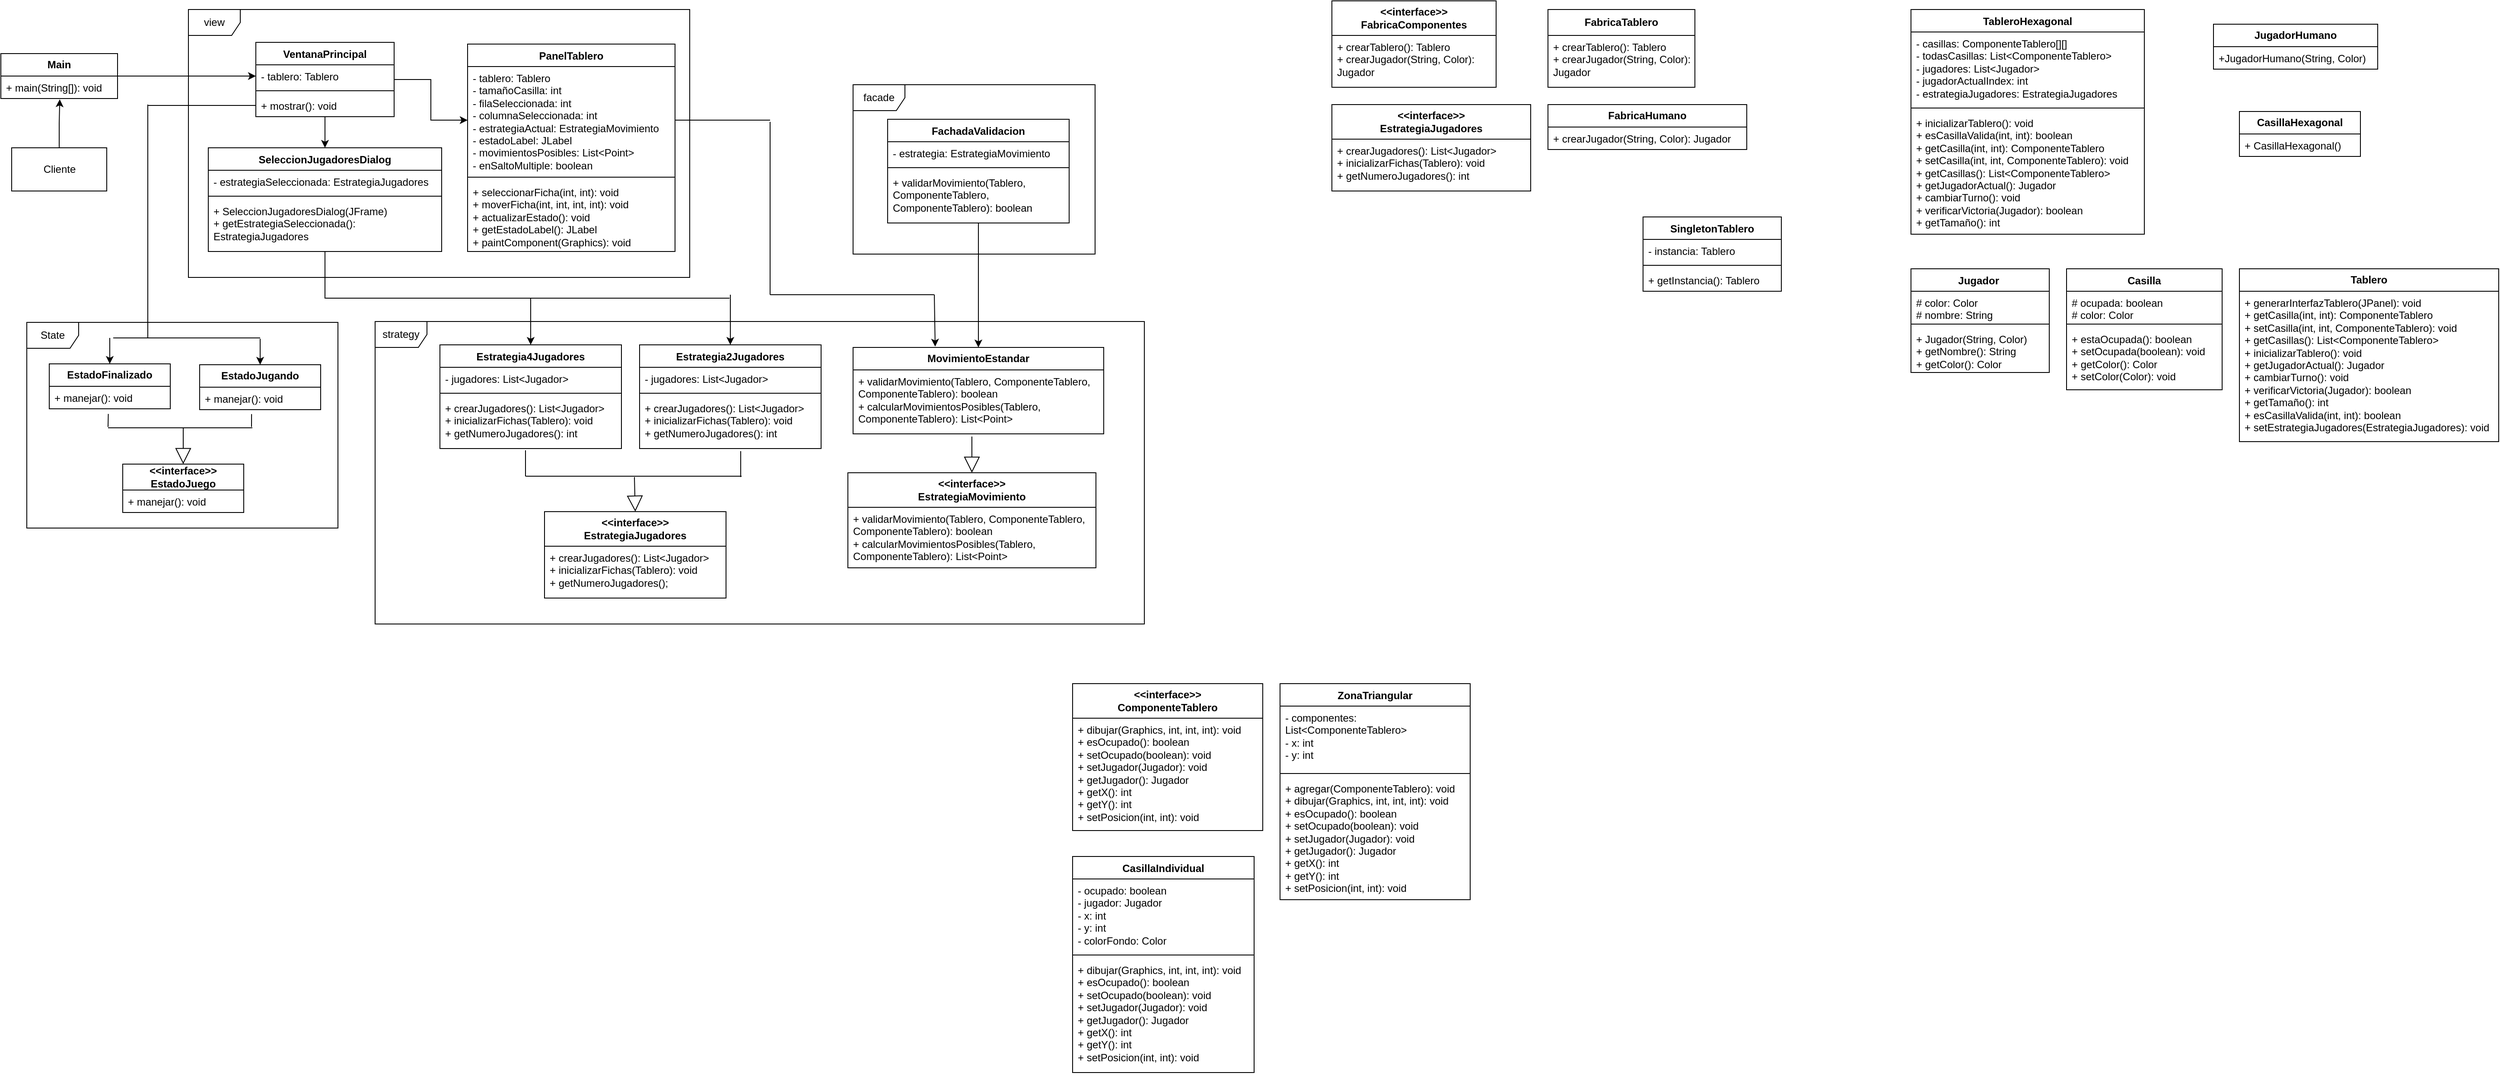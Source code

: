 <mxfile version="27.1.0">
  <diagram id="C5RBs43oDa-KdzZeNtuy" name="Page-1">
    <mxGraphModel dx="2069" dy="894" grid="1" gridSize="10" guides="1" tooltips="1" connect="1" arrows="1" fold="1" page="1" pageScale="1" pageWidth="827" pageHeight="1169" math="0" shadow="0">
      <root>
        <mxCell id="WIyWlLk6GJQsqaUBKTNV-0" />
        <mxCell id="WIyWlLk6GJQsqaUBKTNV-1" parent="WIyWlLk6GJQsqaUBKTNV-0" />
        <mxCell id="kfvMcEYBfHKcjL1v_Dra-0" value="SingletonTablero" style="swimlane;fontStyle=1;align=center;verticalAlign=top;childLayout=stackLayout;horizontal=1;startSize=26;horizontalStack=0;resizeParent=1;resizeParentMax=0;resizeLast=0;collapsible=1;marginBottom=0;whiteSpace=wrap;html=1;" vertex="1" parent="WIyWlLk6GJQsqaUBKTNV-1">
          <mxGeometry x="1930" y="280" width="160" height="86" as="geometry" />
        </mxCell>
        <mxCell id="kfvMcEYBfHKcjL1v_Dra-1" value="- instancia: Tablero" style="text;strokeColor=none;fillColor=none;align=left;verticalAlign=top;spacingLeft=4;spacingRight=4;overflow=hidden;rotatable=0;points=[[0,0.5],[1,0.5]];portConstraint=eastwest;whiteSpace=wrap;html=1;" vertex="1" parent="kfvMcEYBfHKcjL1v_Dra-0">
          <mxGeometry y="26" width="160" height="26" as="geometry" />
        </mxCell>
        <mxCell id="kfvMcEYBfHKcjL1v_Dra-2" value="" style="line;strokeWidth=1;fillColor=none;align=left;verticalAlign=middle;spacingTop=-1;spacingLeft=3;spacingRight=3;rotatable=0;labelPosition=right;points=[];portConstraint=eastwest;strokeColor=inherit;" vertex="1" parent="kfvMcEYBfHKcjL1v_Dra-0">
          <mxGeometry y="52" width="160" height="8" as="geometry" />
        </mxCell>
        <mxCell id="kfvMcEYBfHKcjL1v_Dra-3" value="+ getInstancia(): Tablero" style="text;strokeColor=none;fillColor=none;align=left;verticalAlign=top;spacingLeft=4;spacingRight=4;overflow=hidden;rotatable=0;points=[[0,0.5],[1,0.5]];portConstraint=eastwest;whiteSpace=wrap;html=1;" vertex="1" parent="kfvMcEYBfHKcjL1v_Dra-0">
          <mxGeometry y="60" width="160" height="26" as="geometry" />
        </mxCell>
        <mxCell id="kfvMcEYBfHKcjL1v_Dra-4" value="&lt;div&gt;&lt;b&gt;&amp;lt;&amp;lt;interface&amp;gt;&amp;gt;&lt;/b&gt;&lt;/div&gt;&lt;div&gt;&lt;b&gt;FabricaComponentes&lt;/b&gt;&lt;/div&gt;" style="swimlane;fontStyle=0;childLayout=stackLayout;horizontal=1;startSize=40;fillColor=none;horizontalStack=0;resizeParent=1;resizeParentMax=0;resizeLast=0;collapsible=1;marginBottom=0;whiteSpace=wrap;html=1;" vertex="1" parent="WIyWlLk6GJQsqaUBKTNV-1">
          <mxGeometry x="1570" y="30" width="190" height="100" as="geometry" />
        </mxCell>
        <mxCell id="kfvMcEYBfHKcjL1v_Dra-5" value="&lt;div&gt;+ crearTablero(): Tablero&lt;/div&gt;&lt;div&gt;+ crearJugador(String, Color): Jugador&lt;/div&gt;" style="text;strokeColor=none;fillColor=none;align=left;verticalAlign=top;spacingLeft=4;spacingRight=4;overflow=hidden;rotatable=0;points=[[0,0.5],[1,0.5]];portConstraint=eastwest;whiteSpace=wrap;html=1;" vertex="1" parent="kfvMcEYBfHKcjL1v_Dra-4">
          <mxGeometry y="40" width="190" height="60" as="geometry" />
        </mxCell>
        <mxCell id="kfvMcEYBfHKcjL1v_Dra-8" value="&lt;b&gt;FabricaTablero&lt;/b&gt;" style="swimlane;fontStyle=0;childLayout=stackLayout;horizontal=1;startSize=30;fillColor=none;horizontalStack=0;resizeParent=1;resizeParentMax=0;resizeLast=0;collapsible=1;marginBottom=0;whiteSpace=wrap;html=1;" vertex="1" parent="WIyWlLk6GJQsqaUBKTNV-1">
          <mxGeometry x="1820" y="40" width="170" height="90" as="geometry" />
        </mxCell>
        <mxCell id="kfvMcEYBfHKcjL1v_Dra-9" value="&lt;div&gt;+ crearTablero(): Tablero&lt;/div&gt;&lt;div&gt;+ crearJugador(String, Color): Jugador&lt;/div&gt;" style="text;strokeColor=none;fillColor=none;align=left;verticalAlign=top;spacingLeft=4;spacingRight=4;overflow=hidden;rotatable=0;points=[[0,0.5],[1,0.5]];portConstraint=eastwest;whiteSpace=wrap;html=1;" vertex="1" parent="kfvMcEYBfHKcjL1v_Dra-8">
          <mxGeometry y="30" width="170" height="60" as="geometry" />
        </mxCell>
        <mxCell id="kfvMcEYBfHKcjL1v_Dra-10" value="&lt;div&gt;&lt;b&gt;&amp;lt;&amp;lt;interface&amp;gt;&amp;gt;&lt;/b&gt;&lt;/div&gt;&lt;div&gt;&lt;b&gt;ComponenteTablero&lt;/b&gt;&lt;/div&gt;" style="swimlane;fontStyle=0;childLayout=stackLayout;horizontal=1;startSize=40;fillColor=none;horizontalStack=0;resizeParent=1;resizeParentMax=0;resizeLast=0;collapsible=1;marginBottom=0;whiteSpace=wrap;html=1;" vertex="1" parent="WIyWlLk6GJQsqaUBKTNV-1">
          <mxGeometry x="1270" y="820" width="220" height="170" as="geometry" />
        </mxCell>
        <mxCell id="kfvMcEYBfHKcjL1v_Dra-11" value="&lt;div&gt;+ dibujar(Graphics, int, int, int): void&lt;/div&gt;&lt;div&gt;+ esOcupado(): boolean&lt;/div&gt;&lt;div&gt;+ setOcupado(boolean): void&lt;/div&gt;&lt;div&gt;+ setJugador(Jugador): void&lt;/div&gt;&lt;div&gt;+ getJugador(): Jugador&lt;/div&gt;&lt;div&gt;+ getX(): int&lt;/div&gt;&lt;div&gt;+ getY(): int&lt;/div&gt;&lt;div&gt;+ setPosicion(int, int): void&lt;/div&gt;" style="text;strokeColor=none;fillColor=none;align=left;verticalAlign=top;spacingLeft=4;spacingRight=4;overflow=hidden;rotatable=0;points=[[0,0.5],[1,0.5]];portConstraint=eastwest;whiteSpace=wrap;html=1;" vertex="1" parent="kfvMcEYBfHKcjL1v_Dra-10">
          <mxGeometry y="40" width="220" height="130" as="geometry" />
        </mxCell>
        <mxCell id="kfvMcEYBfHKcjL1v_Dra-14" value="CasillaIndividual" style="swimlane;fontStyle=1;align=center;verticalAlign=top;childLayout=stackLayout;horizontal=1;startSize=26;horizontalStack=0;resizeParent=1;resizeParentMax=0;resizeLast=0;collapsible=1;marginBottom=0;whiteSpace=wrap;html=1;" vertex="1" parent="WIyWlLk6GJQsqaUBKTNV-1">
          <mxGeometry x="1270" y="1020" width="210" height="250" as="geometry" />
        </mxCell>
        <mxCell id="kfvMcEYBfHKcjL1v_Dra-15" value="&lt;div&gt;- ocupado: boolean&lt;/div&gt;&lt;div&gt;- jugador: Jugador&lt;/div&gt;&lt;div&gt;- x: int&lt;/div&gt;&lt;div&gt;- y: int&lt;/div&gt;&lt;div&gt;- colorFondo: Color&lt;/div&gt;" style="text;strokeColor=none;fillColor=none;align=left;verticalAlign=top;spacingLeft=4;spacingRight=4;overflow=hidden;rotatable=0;points=[[0,0.5],[1,0.5]];portConstraint=eastwest;whiteSpace=wrap;html=1;" vertex="1" parent="kfvMcEYBfHKcjL1v_Dra-14">
          <mxGeometry y="26" width="210" height="84" as="geometry" />
        </mxCell>
        <mxCell id="kfvMcEYBfHKcjL1v_Dra-16" value="" style="line;strokeWidth=1;fillColor=none;align=left;verticalAlign=middle;spacingTop=-1;spacingLeft=3;spacingRight=3;rotatable=0;labelPosition=right;points=[];portConstraint=eastwest;strokeColor=inherit;" vertex="1" parent="kfvMcEYBfHKcjL1v_Dra-14">
          <mxGeometry y="110" width="210" height="8" as="geometry" />
        </mxCell>
        <mxCell id="kfvMcEYBfHKcjL1v_Dra-17" value="&lt;div&gt;+ dibujar(Graphics, int, int, int): void&lt;/div&gt;&lt;div&gt;+ esOcupado(): boolean&lt;/div&gt;&lt;div&gt;+ setOcupado(boolean): void&lt;/div&gt;&lt;div&gt;+ setJugador(Jugador): void&lt;/div&gt;&lt;div&gt;+ getJugador(): Jugador&lt;/div&gt;&lt;div&gt;+ getX(): int&lt;/div&gt;&lt;div&gt;+ getY(): int&lt;/div&gt;&lt;div&gt;+ setPosicion(int, int): void&lt;/div&gt;" style="text;strokeColor=none;fillColor=none;align=left;verticalAlign=top;spacingLeft=4;spacingRight=4;overflow=hidden;rotatable=0;points=[[0,0.5],[1,0.5]];portConstraint=eastwest;whiteSpace=wrap;html=1;" vertex="1" parent="kfvMcEYBfHKcjL1v_Dra-14">
          <mxGeometry y="118" width="210" height="132" as="geometry" />
        </mxCell>
        <mxCell id="kfvMcEYBfHKcjL1v_Dra-161" style="edgeStyle=orthogonalEdgeStyle;rounded=0;orthogonalLoop=1;jettySize=auto;html=1;entryX=0.5;entryY=0;entryDx=0;entryDy=0;" edge="1" parent="WIyWlLk6GJQsqaUBKTNV-1" source="kfvMcEYBfHKcjL1v_Dra-18" target="kfvMcEYBfHKcjL1v_Dra-22">
          <mxGeometry relative="1" as="geometry" />
        </mxCell>
        <mxCell id="kfvMcEYBfHKcjL1v_Dra-18" value="FachadaValidacion" style="swimlane;fontStyle=1;align=center;verticalAlign=top;childLayout=stackLayout;horizontal=1;startSize=26;horizontalStack=0;resizeParent=1;resizeParentMax=0;resizeLast=0;collapsible=1;marginBottom=0;whiteSpace=wrap;html=1;" vertex="1" parent="WIyWlLk6GJQsqaUBKTNV-1">
          <mxGeometry x="1056" y="167" width="210" height="120" as="geometry" />
        </mxCell>
        <mxCell id="kfvMcEYBfHKcjL1v_Dra-19" value="- estrategia: EstrategiaMovimiento" style="text;strokeColor=none;fillColor=none;align=left;verticalAlign=top;spacingLeft=4;spacingRight=4;overflow=hidden;rotatable=0;points=[[0,0.5],[1,0.5]];portConstraint=eastwest;whiteSpace=wrap;html=1;" vertex="1" parent="kfvMcEYBfHKcjL1v_Dra-18">
          <mxGeometry y="26" width="210" height="26" as="geometry" />
        </mxCell>
        <mxCell id="kfvMcEYBfHKcjL1v_Dra-20" value="" style="line;strokeWidth=1;fillColor=none;align=left;verticalAlign=middle;spacingTop=-1;spacingLeft=3;spacingRight=3;rotatable=0;labelPosition=right;points=[];portConstraint=eastwest;strokeColor=inherit;" vertex="1" parent="kfvMcEYBfHKcjL1v_Dra-18">
          <mxGeometry y="52" width="210" height="8" as="geometry" />
        </mxCell>
        <mxCell id="kfvMcEYBfHKcjL1v_Dra-21" value="+ validarMovimiento(Tablero, ComponenteTablero, ComponenteTablero): boolean" style="text;strokeColor=none;fillColor=none;align=left;verticalAlign=top;spacingLeft=4;spacingRight=4;overflow=hidden;rotatable=0;points=[[0,0.5],[1,0.5]];portConstraint=eastwest;whiteSpace=wrap;html=1;" vertex="1" parent="kfvMcEYBfHKcjL1v_Dra-18">
          <mxGeometry y="60" width="210" height="60" as="geometry" />
        </mxCell>
        <mxCell id="kfvMcEYBfHKcjL1v_Dra-22" value="&lt;b&gt;MovimientoEstandar&lt;/b&gt;" style="swimlane;fontStyle=0;childLayout=stackLayout;horizontal=1;startSize=26;fillColor=none;horizontalStack=0;resizeParent=1;resizeParentMax=0;resizeLast=0;collapsible=1;marginBottom=0;whiteSpace=wrap;html=1;" vertex="1" parent="WIyWlLk6GJQsqaUBKTNV-1">
          <mxGeometry x="1016" y="431" width="290" height="100" as="geometry" />
        </mxCell>
        <mxCell id="kfvMcEYBfHKcjL1v_Dra-23" value="&lt;div&gt;+ validarMovimiento(Tablero, ComponenteTablero, ComponenteTablero): boolean&lt;/div&gt;&lt;div&gt;+ calcularMovimientosPosibles(Tablero, ComponenteTablero): List&amp;lt;Point&amp;gt;&lt;/div&gt;" style="text;strokeColor=none;fillColor=none;align=left;verticalAlign=top;spacingLeft=4;spacingRight=4;overflow=hidden;rotatable=0;points=[[0,0.5],[1,0.5]];portConstraint=eastwest;whiteSpace=wrap;html=1;" vertex="1" parent="kfvMcEYBfHKcjL1v_Dra-22">
          <mxGeometry y="26" width="290" height="74" as="geometry" />
        </mxCell>
        <mxCell id="kfvMcEYBfHKcjL1v_Dra-26" value="TableroHexagonal" style="swimlane;fontStyle=1;align=center;verticalAlign=top;childLayout=stackLayout;horizontal=1;startSize=26;horizontalStack=0;resizeParent=1;resizeParentMax=0;resizeLast=0;collapsible=1;marginBottom=0;whiteSpace=wrap;html=1;" vertex="1" parent="WIyWlLk6GJQsqaUBKTNV-1">
          <mxGeometry x="2240" y="40" width="270" height="260" as="geometry" />
        </mxCell>
        <mxCell id="kfvMcEYBfHKcjL1v_Dra-27" value="&lt;div&gt;- casillas: ComponenteTablero[][]&lt;/div&gt;&lt;div&gt;- todasCasillas: List&amp;lt;ComponenteTablero&amp;gt;&lt;/div&gt;&lt;div&gt;- jugadores: List&amp;lt;Jugador&amp;gt;&lt;/div&gt;&lt;div&gt;- jugadorActualIndex: int&lt;/div&gt;&lt;div&gt;- estrategiaJugadores: EstrategiaJugadores&lt;/div&gt;" style="text;strokeColor=none;fillColor=none;align=left;verticalAlign=top;spacingLeft=4;spacingRight=4;overflow=hidden;rotatable=0;points=[[0,0.5],[1,0.5]];portConstraint=eastwest;whiteSpace=wrap;html=1;" vertex="1" parent="kfvMcEYBfHKcjL1v_Dra-26">
          <mxGeometry y="26" width="270" height="84" as="geometry" />
        </mxCell>
        <mxCell id="kfvMcEYBfHKcjL1v_Dra-28" value="" style="line;strokeWidth=1;fillColor=none;align=left;verticalAlign=middle;spacingTop=-1;spacingLeft=3;spacingRight=3;rotatable=0;labelPosition=right;points=[];portConstraint=eastwest;strokeColor=inherit;" vertex="1" parent="kfvMcEYBfHKcjL1v_Dra-26">
          <mxGeometry y="110" width="270" height="8" as="geometry" />
        </mxCell>
        <mxCell id="kfvMcEYBfHKcjL1v_Dra-29" value="&lt;div&gt;+ inicializarTablero(): void&lt;/div&gt;&lt;div&gt;+ esCasillaValida(int, int): boolean&lt;/div&gt;&lt;div&gt;+ getCasilla(int, int): ComponenteTablero&lt;/div&gt;&lt;div&gt;+ setCasilla(int, int, ComponenteTablero): void&lt;/div&gt;&lt;div&gt;+ getCasillas(): List&amp;lt;ComponenteTablero&amp;gt;&lt;/div&gt;&lt;div&gt;+ getJugadorActual(): Jugador&lt;/div&gt;&lt;div&gt;+ cambiarTurno(): void&lt;/div&gt;&lt;div&gt;+ verificarVictoria(Jugador): boolean&lt;/div&gt;&lt;div&gt;+ getTamaño(): int&lt;/div&gt;" style="text;strokeColor=none;fillColor=none;align=left;verticalAlign=top;spacingLeft=4;spacingRight=4;overflow=hidden;rotatable=0;points=[[0,0.5],[1,0.5]];portConstraint=eastwest;whiteSpace=wrap;html=1;" vertex="1" parent="kfvMcEYBfHKcjL1v_Dra-26">
          <mxGeometry y="118" width="270" height="142" as="geometry" />
        </mxCell>
        <mxCell id="kfvMcEYBfHKcjL1v_Dra-34" value="PanelTablero" style="swimlane;fontStyle=1;align=center;verticalAlign=top;childLayout=stackLayout;horizontal=1;startSize=26;horizontalStack=0;resizeParent=1;resizeParentMax=0;resizeLast=0;collapsible=1;marginBottom=0;whiteSpace=wrap;html=1;" vertex="1" parent="WIyWlLk6GJQsqaUBKTNV-1">
          <mxGeometry x="570" y="80" width="240" height="240" as="geometry" />
        </mxCell>
        <mxCell id="kfvMcEYBfHKcjL1v_Dra-35" value="&lt;div&gt;- tablero: Tablero&lt;/div&gt;&lt;div&gt;- tamañoCasilla: int&lt;/div&gt;&lt;div&gt;- filaSeleccionada: int&lt;/div&gt;&lt;div&gt;- columnaSeleccionada: int&lt;/div&gt;&lt;div&gt;- estrategiaActual: EstrategiaMovimiento&lt;/div&gt;&lt;div&gt;- estadoLabel: JLabel&lt;/div&gt;&lt;div&gt;- movimientosPosibles: List&amp;lt;Point&amp;gt;&lt;/div&gt;&lt;div&gt;- enSaltoMultiple: boolean&lt;/div&gt;" style="text;strokeColor=none;fillColor=none;align=left;verticalAlign=top;spacingLeft=4;spacingRight=4;overflow=hidden;rotatable=0;points=[[0,0.5],[1,0.5]];portConstraint=eastwest;whiteSpace=wrap;html=1;" vertex="1" parent="kfvMcEYBfHKcjL1v_Dra-34">
          <mxGeometry y="26" width="240" height="124" as="geometry" />
        </mxCell>
        <mxCell id="kfvMcEYBfHKcjL1v_Dra-36" value="" style="line;strokeWidth=1;fillColor=none;align=left;verticalAlign=middle;spacingTop=-1;spacingLeft=3;spacingRight=3;rotatable=0;labelPosition=right;points=[];portConstraint=eastwest;strokeColor=inherit;" vertex="1" parent="kfvMcEYBfHKcjL1v_Dra-34">
          <mxGeometry y="150" width="240" height="8" as="geometry" />
        </mxCell>
        <mxCell id="kfvMcEYBfHKcjL1v_Dra-37" value="&lt;div&gt;+ seleccionarFicha(int, int): void&lt;/div&gt;&lt;div&gt;+ moverFicha(int, int, int, int): void&lt;/div&gt;&lt;div&gt;+ actualizarEstado(): void&lt;/div&gt;&lt;div&gt;+ getEstadoLabel(): JLabel&lt;/div&gt;&lt;div&gt;+ paintComponent(Graphics): void&lt;/div&gt;" style="text;strokeColor=none;fillColor=none;align=left;verticalAlign=top;spacingLeft=4;spacingRight=4;overflow=hidden;rotatable=0;points=[[0,0.5],[1,0.5]];portConstraint=eastwest;whiteSpace=wrap;html=1;" vertex="1" parent="kfvMcEYBfHKcjL1v_Dra-34">
          <mxGeometry y="158" width="240" height="82" as="geometry" />
        </mxCell>
        <mxCell id="kfvMcEYBfHKcjL1v_Dra-145" style="edgeStyle=orthogonalEdgeStyle;rounded=0;orthogonalLoop=1;jettySize=auto;html=1;entryX=0.5;entryY=0;entryDx=0;entryDy=0;" edge="1" parent="WIyWlLk6GJQsqaUBKTNV-1" source="kfvMcEYBfHKcjL1v_Dra-38" target="kfvMcEYBfHKcjL1v_Dra-120">
          <mxGeometry relative="1" as="geometry" />
        </mxCell>
        <mxCell id="kfvMcEYBfHKcjL1v_Dra-181" style="edgeStyle=orthogonalEdgeStyle;rounded=0;orthogonalLoop=1;jettySize=auto;html=1;" edge="1" parent="WIyWlLk6GJQsqaUBKTNV-1" source="kfvMcEYBfHKcjL1v_Dra-38" target="kfvMcEYBfHKcjL1v_Dra-35">
          <mxGeometry relative="1" as="geometry" />
        </mxCell>
        <mxCell id="kfvMcEYBfHKcjL1v_Dra-38" value="VentanaPrincipal" style="swimlane;fontStyle=1;align=center;verticalAlign=top;childLayout=stackLayout;horizontal=1;startSize=26;horizontalStack=0;resizeParent=1;resizeParentMax=0;resizeLast=0;collapsible=1;marginBottom=0;whiteSpace=wrap;html=1;" vertex="1" parent="WIyWlLk6GJQsqaUBKTNV-1">
          <mxGeometry x="325" y="78" width="160" height="86" as="geometry" />
        </mxCell>
        <mxCell id="kfvMcEYBfHKcjL1v_Dra-39" value="- tablero: Tablero" style="text;strokeColor=none;fillColor=none;align=left;verticalAlign=top;spacingLeft=4;spacingRight=4;overflow=hidden;rotatable=0;points=[[0,0.5],[1,0.5]];portConstraint=eastwest;whiteSpace=wrap;html=1;" vertex="1" parent="kfvMcEYBfHKcjL1v_Dra-38">
          <mxGeometry y="26" width="160" height="26" as="geometry" />
        </mxCell>
        <mxCell id="kfvMcEYBfHKcjL1v_Dra-40" value="" style="line;strokeWidth=1;fillColor=none;align=left;verticalAlign=middle;spacingTop=-1;spacingLeft=3;spacingRight=3;rotatable=0;labelPosition=right;points=[];portConstraint=eastwest;strokeColor=inherit;" vertex="1" parent="kfvMcEYBfHKcjL1v_Dra-38">
          <mxGeometry y="52" width="160" height="8" as="geometry" />
        </mxCell>
        <mxCell id="kfvMcEYBfHKcjL1v_Dra-41" value="+ mostrar(): void" style="text;strokeColor=none;fillColor=none;align=left;verticalAlign=top;spacingLeft=4;spacingRight=4;overflow=hidden;rotatable=0;points=[[0,0.5],[1,0.5]];portConstraint=eastwest;whiteSpace=wrap;html=1;" vertex="1" parent="kfvMcEYBfHKcjL1v_Dra-38">
          <mxGeometry y="60" width="160" height="26" as="geometry" />
        </mxCell>
        <mxCell id="kfvMcEYBfHKcjL1v_Dra-42" value="Estrategia2Jugadores" style="swimlane;fontStyle=1;align=center;verticalAlign=top;childLayout=stackLayout;horizontal=1;startSize=26;horizontalStack=0;resizeParent=1;resizeParentMax=0;resizeLast=0;collapsible=1;marginBottom=0;whiteSpace=wrap;html=1;" vertex="1" parent="WIyWlLk6GJQsqaUBKTNV-1">
          <mxGeometry x="769" y="428" width="210" height="120" as="geometry" />
        </mxCell>
        <mxCell id="kfvMcEYBfHKcjL1v_Dra-43" value="- jugadores: List&amp;lt;Jugador&amp;gt;" style="text;strokeColor=none;fillColor=none;align=left;verticalAlign=top;spacingLeft=4;spacingRight=4;overflow=hidden;rotatable=0;points=[[0,0.5],[1,0.5]];portConstraint=eastwest;whiteSpace=wrap;html=1;" vertex="1" parent="kfvMcEYBfHKcjL1v_Dra-42">
          <mxGeometry y="26" width="210" height="26" as="geometry" />
        </mxCell>
        <mxCell id="kfvMcEYBfHKcjL1v_Dra-44" value="" style="line;strokeWidth=1;fillColor=none;align=left;verticalAlign=middle;spacingTop=-1;spacingLeft=3;spacingRight=3;rotatable=0;labelPosition=right;points=[];portConstraint=eastwest;strokeColor=inherit;" vertex="1" parent="kfvMcEYBfHKcjL1v_Dra-42">
          <mxGeometry y="52" width="210" height="8" as="geometry" />
        </mxCell>
        <mxCell id="kfvMcEYBfHKcjL1v_Dra-45" value="&lt;div&gt;+ crearJugadores(): List&amp;lt;Jugador&amp;gt;&lt;/div&gt;&lt;div&gt;+ inicializarFichas(Tablero): void&lt;/div&gt;&lt;div&gt;+ getNumeroJugadores(): int&lt;/div&gt;" style="text;strokeColor=none;fillColor=none;align=left;verticalAlign=top;spacingLeft=4;spacingRight=4;overflow=hidden;rotatable=0;points=[[0,0.5],[1,0.5]];portConstraint=eastwest;whiteSpace=wrap;html=1;" vertex="1" parent="kfvMcEYBfHKcjL1v_Dra-42">
          <mxGeometry y="60" width="210" height="60" as="geometry" />
        </mxCell>
        <mxCell id="kfvMcEYBfHKcjL1v_Dra-46" value="&lt;b&gt;EstadoJugando&lt;/b&gt;" style="swimlane;fontStyle=0;childLayout=stackLayout;horizontal=1;startSize=26;fillColor=none;horizontalStack=0;resizeParent=1;resizeParentMax=0;resizeLast=0;collapsible=1;marginBottom=0;whiteSpace=wrap;html=1;" vertex="1" parent="WIyWlLk6GJQsqaUBKTNV-1">
          <mxGeometry x="260" y="451" width="140" height="52" as="geometry" />
        </mxCell>
        <mxCell id="kfvMcEYBfHKcjL1v_Dra-47" value="+ manejar(): void" style="text;strokeColor=none;fillColor=none;align=left;verticalAlign=top;spacingLeft=4;spacingRight=4;overflow=hidden;rotatable=0;points=[[0,0.5],[1,0.5]];portConstraint=eastwest;whiteSpace=wrap;html=1;" vertex="1" parent="kfvMcEYBfHKcjL1v_Dra-46">
          <mxGeometry y="26" width="140" height="26" as="geometry" />
        </mxCell>
        <mxCell id="kfvMcEYBfHKcjL1v_Dra-144" style="edgeStyle=orthogonalEdgeStyle;rounded=0;orthogonalLoop=1;jettySize=auto;html=1;entryX=0;entryY=0.5;entryDx=0;entryDy=0;" edge="1" parent="WIyWlLk6GJQsqaUBKTNV-1" source="kfvMcEYBfHKcjL1v_Dra-50" target="kfvMcEYBfHKcjL1v_Dra-39">
          <mxGeometry relative="1" as="geometry" />
        </mxCell>
        <mxCell id="kfvMcEYBfHKcjL1v_Dra-50" value="&lt;b&gt;Main&lt;/b&gt;" style="swimlane;fontStyle=0;childLayout=stackLayout;horizontal=1;startSize=26;fillColor=none;horizontalStack=0;resizeParent=1;resizeParentMax=0;resizeLast=0;collapsible=1;marginBottom=0;whiteSpace=wrap;html=1;" vertex="1" parent="WIyWlLk6GJQsqaUBKTNV-1">
          <mxGeometry x="30" y="91" width="135" height="52" as="geometry" />
        </mxCell>
        <mxCell id="kfvMcEYBfHKcjL1v_Dra-51" value="+ main(String[]): void" style="text;strokeColor=none;fillColor=none;align=left;verticalAlign=top;spacingLeft=4;spacingRight=4;overflow=hidden;rotatable=0;points=[[0,0.5],[1,0.5]];portConstraint=eastwest;whiteSpace=wrap;html=1;" vertex="1" parent="kfvMcEYBfHKcjL1v_Dra-50">
          <mxGeometry y="26" width="135" height="26" as="geometry" />
        </mxCell>
        <mxCell id="kfvMcEYBfHKcjL1v_Dra-54" value="ZonaTriangular" style="swimlane;fontStyle=1;align=center;verticalAlign=top;childLayout=stackLayout;horizontal=1;startSize=26;horizontalStack=0;resizeParent=1;resizeParentMax=0;resizeLast=0;collapsible=1;marginBottom=0;whiteSpace=wrap;html=1;" vertex="1" parent="WIyWlLk6GJQsqaUBKTNV-1">
          <mxGeometry x="1510" y="820" width="220" height="250" as="geometry" />
        </mxCell>
        <mxCell id="kfvMcEYBfHKcjL1v_Dra-55" value="&lt;div&gt;- componentes: List&amp;lt;ComponenteTablero&amp;gt;&lt;/div&gt;&lt;div&gt;- x: int&lt;/div&gt;&lt;div&gt;- y: int&lt;/div&gt;" style="text;strokeColor=none;fillColor=none;align=left;verticalAlign=top;spacingLeft=4;spacingRight=4;overflow=hidden;rotatable=0;points=[[0,0.5],[1,0.5]];portConstraint=eastwest;whiteSpace=wrap;html=1;" vertex="1" parent="kfvMcEYBfHKcjL1v_Dra-54">
          <mxGeometry y="26" width="220" height="74" as="geometry" />
        </mxCell>
        <mxCell id="kfvMcEYBfHKcjL1v_Dra-56" value="" style="line;strokeWidth=1;fillColor=none;align=left;verticalAlign=middle;spacingTop=-1;spacingLeft=3;spacingRight=3;rotatable=0;labelPosition=right;points=[];portConstraint=eastwest;strokeColor=inherit;" vertex="1" parent="kfvMcEYBfHKcjL1v_Dra-54">
          <mxGeometry y="100" width="220" height="8" as="geometry" />
        </mxCell>
        <mxCell id="kfvMcEYBfHKcjL1v_Dra-57" value="&lt;div&gt;+ agregar(ComponenteTablero): void&lt;/div&gt;&lt;div&gt;+ dibujar(Graphics, int, int, int): void&lt;/div&gt;&lt;div&gt;+ esOcupado(): boolean&lt;/div&gt;&lt;div&gt;+ setOcupado(boolean): void&lt;/div&gt;&lt;div&gt;+ setJugador(Jugador): void&lt;/div&gt;&lt;div&gt;+ getJugador(): Jugador&lt;/div&gt;&lt;div&gt;+ getX(): int&lt;/div&gt;&lt;div&gt;+ getY(): int&lt;/div&gt;&lt;div&gt;+ setPosicion(int, int): void&lt;/div&gt;" style="text;strokeColor=none;fillColor=none;align=left;verticalAlign=top;spacingLeft=4;spacingRight=4;overflow=hidden;rotatable=0;points=[[0,0.5],[1,0.5]];portConstraint=eastwest;whiteSpace=wrap;html=1;" vertex="1" parent="kfvMcEYBfHKcjL1v_Dra-54">
          <mxGeometry y="108" width="220" height="142" as="geometry" />
        </mxCell>
        <mxCell id="kfvMcEYBfHKcjL1v_Dra-58" value="&lt;b&gt;JugadorHumano&lt;/b&gt;" style="swimlane;fontStyle=0;childLayout=stackLayout;horizontal=1;startSize=26;fillColor=none;horizontalStack=0;resizeParent=1;resizeParentMax=0;resizeLast=0;collapsible=1;marginBottom=0;whiteSpace=wrap;html=1;" vertex="1" parent="WIyWlLk6GJQsqaUBKTNV-1">
          <mxGeometry x="2590" y="57" width="190" height="52" as="geometry" />
        </mxCell>
        <mxCell id="kfvMcEYBfHKcjL1v_Dra-59" value="+JugadorHumano(String, Color)" style="text;strokeColor=none;fillColor=none;align=left;verticalAlign=top;spacingLeft=4;spacingRight=4;overflow=hidden;rotatable=0;points=[[0,0.5],[1,0.5]];portConstraint=eastwest;whiteSpace=wrap;html=1;" vertex="1" parent="kfvMcEYBfHKcjL1v_Dra-58">
          <mxGeometry y="26" width="190" height="26" as="geometry" />
        </mxCell>
        <mxCell id="kfvMcEYBfHKcjL1v_Dra-62" value="&lt;b&gt;Tablero&lt;/b&gt;" style="swimlane;fontStyle=0;childLayout=stackLayout;horizontal=1;startSize=26;fillColor=none;horizontalStack=0;resizeParent=1;resizeParentMax=0;resizeLast=0;collapsible=1;marginBottom=0;whiteSpace=wrap;html=1;" vertex="1" parent="WIyWlLk6GJQsqaUBKTNV-1">
          <mxGeometry x="2620" y="340" width="300" height="200" as="geometry" />
        </mxCell>
        <mxCell id="kfvMcEYBfHKcjL1v_Dra-63" value="&lt;div&gt;+ generarInterfazTablero(JPanel): void&lt;/div&gt;&lt;div&gt;+ getCasilla(int, int): ComponenteTablero&lt;/div&gt;&lt;div&gt;+ setCasilla(int, int, ComponenteTablero): void&lt;/div&gt;&lt;div&gt;+ getCasillas(): List&amp;lt;ComponenteTablero&amp;gt;&lt;/div&gt;&lt;div&gt;+ inicializarTablero(): void&lt;/div&gt;&lt;div&gt;+ getJugadorActual(): Jugador&lt;/div&gt;&lt;div&gt;+ cambiarTurno(): void&lt;/div&gt;&lt;div&gt;+ verificarVictoria(Jugador): boolean&lt;/div&gt;&lt;div&gt;+ getTamaño(): int&lt;/div&gt;&lt;div&gt;+ esCasillaValida(int, int): boolean&lt;/div&gt;&lt;div&gt;+ setEstrategiaJugadores(EstrategiaJugadores): void&lt;/div&gt;" style="text;strokeColor=none;fillColor=none;align=left;verticalAlign=top;spacingLeft=4;spacingRight=4;overflow=hidden;rotatable=0;points=[[0,0.5],[1,0.5]];portConstraint=eastwest;whiteSpace=wrap;html=1;" vertex="1" parent="kfvMcEYBfHKcjL1v_Dra-62">
          <mxGeometry y="26" width="300" height="174" as="geometry" />
        </mxCell>
        <mxCell id="kfvMcEYBfHKcjL1v_Dra-66" value="&lt;div&gt;&lt;b&gt;&amp;lt;&amp;lt;interface&amp;gt;&amp;gt;&lt;/b&gt;&lt;/div&gt;&lt;div&gt;&lt;b&gt;EstrategiaJugadores&lt;/b&gt;&lt;/div&gt;" style="swimlane;fontStyle=0;childLayout=stackLayout;horizontal=1;startSize=40;fillColor=none;horizontalStack=0;resizeParent=1;resizeParentMax=0;resizeLast=0;collapsible=1;marginBottom=0;whiteSpace=wrap;html=1;" vertex="1" parent="WIyWlLk6GJQsqaUBKTNV-1">
          <mxGeometry x="1570" y="150" width="230" height="100" as="geometry" />
        </mxCell>
        <mxCell id="kfvMcEYBfHKcjL1v_Dra-67" value="&lt;div&gt;+ crearJugadores(): List&amp;lt;Jugador&amp;gt;&lt;/div&gt;&lt;div&gt;+ inicializarFichas(Tablero): void&lt;/div&gt;&lt;div&gt;+ getNumeroJugadores(): int&lt;/div&gt;" style="text;strokeColor=none;fillColor=none;align=left;verticalAlign=top;spacingLeft=4;spacingRight=4;overflow=hidden;rotatable=0;points=[[0,0.5],[1,0.5]];portConstraint=eastwest;whiteSpace=wrap;html=1;" vertex="1" parent="kfvMcEYBfHKcjL1v_Dra-66">
          <mxGeometry y="40" width="230" height="60" as="geometry" />
        </mxCell>
        <mxCell id="kfvMcEYBfHKcjL1v_Dra-70" value="&lt;b&gt;FabricaHumano&lt;/b&gt;" style="swimlane;fontStyle=0;childLayout=stackLayout;horizontal=1;startSize=26;fillColor=none;horizontalStack=0;resizeParent=1;resizeParentMax=0;resizeLast=0;collapsible=1;marginBottom=0;whiteSpace=wrap;html=1;" vertex="1" parent="WIyWlLk6GJQsqaUBKTNV-1">
          <mxGeometry x="1820" y="150" width="230" height="52" as="geometry" />
        </mxCell>
        <mxCell id="kfvMcEYBfHKcjL1v_Dra-71" value="+ crearJugador(String, Color): Jugador" style="text;strokeColor=none;fillColor=none;align=left;verticalAlign=top;spacingLeft=4;spacingRight=4;overflow=hidden;rotatable=0;points=[[0,0.5],[1,0.5]];portConstraint=eastwest;whiteSpace=wrap;html=1;" vertex="1" parent="kfvMcEYBfHKcjL1v_Dra-70">
          <mxGeometry y="26" width="230" height="26" as="geometry" />
        </mxCell>
        <mxCell id="kfvMcEYBfHKcjL1v_Dra-79" value="Jugador&amp;nbsp;" style="swimlane;fontStyle=1;align=center;verticalAlign=top;childLayout=stackLayout;horizontal=1;startSize=26;horizontalStack=0;resizeParent=1;resizeParentMax=0;resizeLast=0;collapsible=1;marginBottom=0;whiteSpace=wrap;html=1;" vertex="1" parent="WIyWlLk6GJQsqaUBKTNV-1">
          <mxGeometry x="2240" y="340" width="160" height="120" as="geometry" />
        </mxCell>
        <mxCell id="kfvMcEYBfHKcjL1v_Dra-80" value="&lt;div&gt;# color: Color&lt;/div&gt;&lt;div&gt;# nombre: String&lt;/div&gt;" style="text;strokeColor=none;fillColor=none;align=left;verticalAlign=top;spacingLeft=4;spacingRight=4;overflow=hidden;rotatable=0;points=[[0,0.5],[1,0.5]];portConstraint=eastwest;whiteSpace=wrap;html=1;" vertex="1" parent="kfvMcEYBfHKcjL1v_Dra-79">
          <mxGeometry y="26" width="160" height="34" as="geometry" />
        </mxCell>
        <mxCell id="kfvMcEYBfHKcjL1v_Dra-81" value="" style="line;strokeWidth=1;fillColor=none;align=left;verticalAlign=middle;spacingTop=-1;spacingLeft=3;spacingRight=3;rotatable=0;labelPosition=right;points=[];portConstraint=eastwest;strokeColor=inherit;" vertex="1" parent="kfvMcEYBfHKcjL1v_Dra-79">
          <mxGeometry y="60" width="160" height="8" as="geometry" />
        </mxCell>
        <mxCell id="kfvMcEYBfHKcjL1v_Dra-82" value="&lt;div&gt;+ Jugador(String, Color)&lt;/div&gt;&lt;div&gt;+ getNombre(): String&lt;/div&gt;&lt;div&gt;+ getColor(): Color&lt;/div&gt;" style="text;strokeColor=none;fillColor=none;align=left;verticalAlign=top;spacingLeft=4;spacingRight=4;overflow=hidden;rotatable=0;points=[[0,0.5],[1,0.5]];portConstraint=eastwest;whiteSpace=wrap;html=1;" vertex="1" parent="kfvMcEYBfHKcjL1v_Dra-79">
          <mxGeometry y="68" width="160" height="52" as="geometry" />
        </mxCell>
        <mxCell id="kfvMcEYBfHKcjL1v_Dra-83" value="Casilla" style="swimlane;fontStyle=1;align=center;verticalAlign=top;childLayout=stackLayout;horizontal=1;startSize=26;horizontalStack=0;resizeParent=1;resizeParentMax=0;resizeLast=0;collapsible=1;marginBottom=0;whiteSpace=wrap;html=1;" vertex="1" parent="WIyWlLk6GJQsqaUBKTNV-1">
          <mxGeometry x="2420" y="340" width="180" height="140" as="geometry" />
        </mxCell>
        <mxCell id="kfvMcEYBfHKcjL1v_Dra-84" value="&lt;div&gt;# ocupada: boolean&lt;/div&gt;&lt;div&gt;# color: Color&lt;/div&gt;" style="text;strokeColor=none;fillColor=none;align=left;verticalAlign=top;spacingLeft=4;spacingRight=4;overflow=hidden;rotatable=0;points=[[0,0.5],[1,0.5]];portConstraint=eastwest;whiteSpace=wrap;html=1;" vertex="1" parent="kfvMcEYBfHKcjL1v_Dra-83">
          <mxGeometry y="26" width="180" height="34" as="geometry" />
        </mxCell>
        <mxCell id="kfvMcEYBfHKcjL1v_Dra-85" value="" style="line;strokeWidth=1;fillColor=none;align=left;verticalAlign=middle;spacingTop=-1;spacingLeft=3;spacingRight=3;rotatable=0;labelPosition=right;points=[];portConstraint=eastwest;strokeColor=inherit;" vertex="1" parent="kfvMcEYBfHKcjL1v_Dra-83">
          <mxGeometry y="60" width="180" height="8" as="geometry" />
        </mxCell>
        <mxCell id="kfvMcEYBfHKcjL1v_Dra-86" value="&lt;div&gt;+ estaOcupada(): boolean&lt;/div&gt;&lt;div&gt;+ setOcupada(boolean): void&lt;/div&gt;&lt;div&gt;+ getColor(): Color&lt;/div&gt;&lt;div&gt;+ setColor(Color): void&lt;/div&gt;" style="text;strokeColor=none;fillColor=none;align=left;verticalAlign=top;spacingLeft=4;spacingRight=4;overflow=hidden;rotatable=0;points=[[0,0.5],[1,0.5]];portConstraint=eastwest;whiteSpace=wrap;html=1;" vertex="1" parent="kfvMcEYBfHKcjL1v_Dra-83">
          <mxGeometry y="68" width="180" height="72" as="geometry" />
        </mxCell>
        <mxCell id="kfvMcEYBfHKcjL1v_Dra-87" value="&lt;b&gt;CasillaHexagonal&lt;/b&gt;" style="swimlane;fontStyle=0;childLayout=stackLayout;horizontal=1;startSize=26;fillColor=none;horizontalStack=0;resizeParent=1;resizeParentMax=0;resizeLast=0;collapsible=1;marginBottom=0;whiteSpace=wrap;html=1;" vertex="1" parent="WIyWlLk6GJQsqaUBKTNV-1">
          <mxGeometry x="2620" y="158" width="140" height="52" as="geometry" />
        </mxCell>
        <mxCell id="kfvMcEYBfHKcjL1v_Dra-88" value="+ CasillaHexagonal()" style="text;strokeColor=none;fillColor=none;align=left;verticalAlign=top;spacingLeft=4;spacingRight=4;overflow=hidden;rotatable=0;points=[[0,0.5],[1,0.5]];portConstraint=eastwest;whiteSpace=wrap;html=1;" vertex="1" parent="kfvMcEYBfHKcjL1v_Dra-87">
          <mxGeometry y="26" width="140" height="26" as="geometry" />
        </mxCell>
        <mxCell id="kfvMcEYBfHKcjL1v_Dra-91" value="&lt;b&gt;EstadoFinalizado&lt;/b&gt;" style="swimlane;fontStyle=0;childLayout=stackLayout;horizontal=1;startSize=26;fillColor=none;horizontalStack=0;resizeParent=1;resizeParentMax=0;resizeLast=0;collapsible=1;marginBottom=0;whiteSpace=wrap;html=1;" vertex="1" parent="WIyWlLk6GJQsqaUBKTNV-1">
          <mxGeometry x="86" y="450" width="140" height="52" as="geometry" />
        </mxCell>
        <mxCell id="kfvMcEYBfHKcjL1v_Dra-92" value="+ manejar(): void" style="text;strokeColor=none;fillColor=none;align=left;verticalAlign=top;spacingLeft=4;spacingRight=4;overflow=hidden;rotatable=0;points=[[0,0.5],[1,0.5]];portConstraint=eastwest;whiteSpace=wrap;html=1;" vertex="1" parent="kfvMcEYBfHKcjL1v_Dra-91">
          <mxGeometry y="26" width="140" height="26" as="geometry" />
        </mxCell>
        <mxCell id="kfvMcEYBfHKcjL1v_Dra-95" value="&lt;div&gt;&lt;b&gt;&amp;lt;&amp;lt;interface&amp;gt;&amp;gt;&lt;/b&gt;&lt;/div&gt;&lt;div&gt;&lt;b&gt;EstadoJuego&lt;/b&gt;&lt;/div&gt;" style="swimlane;fontStyle=0;childLayout=stackLayout;horizontal=1;startSize=30;fillColor=none;horizontalStack=0;resizeParent=1;resizeParentMax=0;resizeLast=0;collapsible=1;marginBottom=0;whiteSpace=wrap;html=1;" vertex="1" parent="WIyWlLk6GJQsqaUBKTNV-1">
          <mxGeometry x="171" y="566" width="140" height="56" as="geometry" />
        </mxCell>
        <mxCell id="kfvMcEYBfHKcjL1v_Dra-96" value="+ manejar(): void" style="text;strokeColor=none;fillColor=none;align=left;verticalAlign=top;spacingLeft=4;spacingRight=4;overflow=hidden;rotatable=0;points=[[0,0.5],[1,0.5]];portConstraint=eastwest;whiteSpace=wrap;html=1;" vertex="1" parent="kfvMcEYBfHKcjL1v_Dra-95">
          <mxGeometry y="30" width="140" height="26" as="geometry" />
        </mxCell>
        <mxCell id="kfvMcEYBfHKcjL1v_Dra-103" value="Estrategia4Jugadores" style="swimlane;fontStyle=1;align=center;verticalAlign=top;childLayout=stackLayout;horizontal=1;startSize=26;horizontalStack=0;resizeParent=1;resizeParentMax=0;resizeLast=0;collapsible=1;marginBottom=0;whiteSpace=wrap;html=1;" vertex="1" parent="WIyWlLk6GJQsqaUBKTNV-1">
          <mxGeometry x="538" y="428" width="210" height="120" as="geometry" />
        </mxCell>
        <mxCell id="kfvMcEYBfHKcjL1v_Dra-104" value="- jugadores: List&amp;lt;Jugador&amp;gt;" style="text;strokeColor=none;fillColor=none;align=left;verticalAlign=top;spacingLeft=4;spacingRight=4;overflow=hidden;rotatable=0;points=[[0,0.5],[1,0.5]];portConstraint=eastwest;whiteSpace=wrap;html=1;" vertex="1" parent="kfvMcEYBfHKcjL1v_Dra-103">
          <mxGeometry y="26" width="210" height="26" as="geometry" />
        </mxCell>
        <mxCell id="kfvMcEYBfHKcjL1v_Dra-105" value="" style="line;strokeWidth=1;fillColor=none;align=left;verticalAlign=middle;spacingTop=-1;spacingLeft=3;spacingRight=3;rotatable=0;labelPosition=right;points=[];portConstraint=eastwest;strokeColor=inherit;" vertex="1" parent="kfvMcEYBfHKcjL1v_Dra-103">
          <mxGeometry y="52" width="210" height="8" as="geometry" />
        </mxCell>
        <mxCell id="kfvMcEYBfHKcjL1v_Dra-106" value="&lt;div&gt;+ crearJugadores(): List&amp;lt;Jugador&amp;gt;&lt;/div&gt;&lt;div&gt;+ inicializarFichas(Tablero): void&lt;/div&gt;&lt;div&gt;+ getNumeroJugadores(): int&lt;/div&gt;" style="text;strokeColor=none;fillColor=none;align=left;verticalAlign=top;spacingLeft=4;spacingRight=4;overflow=hidden;rotatable=0;points=[[0,0.5],[1,0.5]];portConstraint=eastwest;whiteSpace=wrap;html=1;" vertex="1" parent="kfvMcEYBfHKcjL1v_Dra-103">
          <mxGeometry y="60" width="210" height="60" as="geometry" />
        </mxCell>
        <mxCell id="kfvMcEYBfHKcjL1v_Dra-107" value="&lt;div&gt;&lt;b&gt;&amp;lt;&amp;lt;interface&amp;gt;&amp;gt;&lt;/b&gt;&lt;/div&gt;&lt;div&gt;&lt;b&gt;EstrategiaMovimiento&lt;/b&gt;&lt;/div&gt;" style="swimlane;fontStyle=0;childLayout=stackLayout;horizontal=1;startSize=40;fillColor=none;horizontalStack=0;resizeParent=1;resizeParentMax=0;resizeLast=0;collapsible=1;marginBottom=0;whiteSpace=wrap;html=1;" vertex="1" parent="WIyWlLk6GJQsqaUBKTNV-1">
          <mxGeometry x="1010" y="576" width="287" height="110" as="geometry" />
        </mxCell>
        <mxCell id="kfvMcEYBfHKcjL1v_Dra-108" value="&lt;div&gt;+ validarMovimiento(Tablero, ComponenteTablero, ComponenteTablero): boolean&lt;/div&gt;&lt;div&gt;+ calcularMovimientosPosibles(Tablero, ComponenteTablero): List&amp;lt;Point&amp;gt;&lt;/div&gt;" style="text;strokeColor=none;fillColor=none;align=left;verticalAlign=top;spacingLeft=4;spacingRight=4;overflow=hidden;rotatable=0;points=[[0,0.5],[1,0.5]];portConstraint=eastwest;whiteSpace=wrap;html=1;" vertex="1" parent="kfvMcEYBfHKcjL1v_Dra-107">
          <mxGeometry y="40" width="287" height="70" as="geometry" />
        </mxCell>
        <mxCell id="kfvMcEYBfHKcjL1v_Dra-111" value="&lt;div&gt;&lt;b&gt;&amp;lt;&amp;lt;interface&amp;gt;&amp;gt;&lt;/b&gt;&lt;/div&gt;&lt;b&gt;EstrategiaJugadores&lt;/b&gt;" style="swimlane;fontStyle=0;childLayout=stackLayout;horizontal=1;startSize=40;fillColor=none;horizontalStack=0;resizeParent=1;resizeParentMax=0;resizeLast=0;collapsible=1;marginBottom=0;whiteSpace=wrap;html=1;" vertex="1" parent="WIyWlLk6GJQsqaUBKTNV-1">
          <mxGeometry x="659" y="621" width="210" height="100" as="geometry" />
        </mxCell>
        <mxCell id="kfvMcEYBfHKcjL1v_Dra-112" value="&lt;div&gt;+ crearJugadores(): List&amp;lt;Jugador&amp;gt;&lt;/div&gt;&lt;div&gt;+ inicializarFichas(Tablero): void&lt;/div&gt;&lt;div&gt;+ getNumeroJugadores();&lt;/div&gt;" style="text;strokeColor=none;fillColor=none;align=left;verticalAlign=top;spacingLeft=4;spacingRight=4;overflow=hidden;rotatable=0;points=[[0,0.5],[1,0.5]];portConstraint=eastwest;whiteSpace=wrap;html=1;" vertex="1" parent="kfvMcEYBfHKcjL1v_Dra-111">
          <mxGeometry y="40" width="210" height="60" as="geometry" />
        </mxCell>
        <mxCell id="kfvMcEYBfHKcjL1v_Dra-178" style="edgeStyle=orthogonalEdgeStyle;rounded=0;orthogonalLoop=1;jettySize=auto;html=1;" edge="1" parent="WIyWlLk6GJQsqaUBKTNV-1" source="kfvMcEYBfHKcjL1v_Dra-120" target="kfvMcEYBfHKcjL1v_Dra-103">
          <mxGeometry relative="1" as="geometry" />
        </mxCell>
        <mxCell id="kfvMcEYBfHKcjL1v_Dra-120" value="SeleccionJugadoresDialog" style="swimlane;fontStyle=1;align=center;verticalAlign=top;childLayout=stackLayout;horizontal=1;startSize=26;horizontalStack=0;resizeParent=1;resizeParentMax=0;resizeLast=0;collapsible=1;marginBottom=0;whiteSpace=wrap;html=1;" vertex="1" parent="WIyWlLk6GJQsqaUBKTNV-1">
          <mxGeometry x="270" y="200" width="270" height="120" as="geometry" />
        </mxCell>
        <mxCell id="kfvMcEYBfHKcjL1v_Dra-121" value="- estrategiaSeleccionada: EstrategiaJugadores" style="text;strokeColor=none;fillColor=none;align=left;verticalAlign=top;spacingLeft=4;spacingRight=4;overflow=hidden;rotatable=0;points=[[0,0.5],[1,0.5]];portConstraint=eastwest;whiteSpace=wrap;html=1;" vertex="1" parent="kfvMcEYBfHKcjL1v_Dra-120">
          <mxGeometry y="26" width="270" height="26" as="geometry" />
        </mxCell>
        <mxCell id="kfvMcEYBfHKcjL1v_Dra-122" value="" style="line;strokeWidth=1;fillColor=none;align=left;verticalAlign=middle;spacingTop=-1;spacingLeft=3;spacingRight=3;rotatable=0;labelPosition=right;points=[];portConstraint=eastwest;strokeColor=inherit;" vertex="1" parent="kfvMcEYBfHKcjL1v_Dra-120">
          <mxGeometry y="52" width="270" height="8" as="geometry" />
        </mxCell>
        <mxCell id="kfvMcEYBfHKcjL1v_Dra-123" value="&lt;div&gt;+ SeleccionJugadoresDialog(JFrame)&lt;/div&gt;&lt;div&gt;+ getEstrategiaSeleccionada(): EstrategiaJugadores&lt;/div&gt;" style="text;strokeColor=none;fillColor=none;align=left;verticalAlign=top;spacingLeft=4;spacingRight=4;overflow=hidden;rotatable=0;points=[[0,0.5],[1,0.5]];portConstraint=eastwest;whiteSpace=wrap;html=1;" vertex="1" parent="kfvMcEYBfHKcjL1v_Dra-120">
          <mxGeometry y="60" width="270" height="60" as="geometry" />
        </mxCell>
        <mxCell id="kfvMcEYBfHKcjL1v_Dra-125" value="view" style="shape=umlFrame;whiteSpace=wrap;html=1;pointerEvents=0;" vertex="1" parent="WIyWlLk6GJQsqaUBKTNV-1">
          <mxGeometry x="247" y="40" width="580" height="310" as="geometry" />
        </mxCell>
        <mxCell id="kfvMcEYBfHKcjL1v_Dra-126" value="Cliente" style="html=1;whiteSpace=wrap;" vertex="1" parent="WIyWlLk6GJQsqaUBKTNV-1">
          <mxGeometry x="42.5" y="200" width="110" height="50" as="geometry" />
        </mxCell>
        <mxCell id="kfvMcEYBfHKcjL1v_Dra-131" value="strategy" style="shape=umlFrame;whiteSpace=wrap;html=1;pointerEvents=0;" vertex="1" parent="WIyWlLk6GJQsqaUBKTNV-1">
          <mxGeometry x="463" y="401" width="890" height="350" as="geometry" />
        </mxCell>
        <mxCell id="kfvMcEYBfHKcjL1v_Dra-154" value="" style="endArrow=block;endSize=16;endFill=0;html=1;rounded=0;entryX=0.5;entryY=0;entryDx=0;entryDy=0;" edge="1" parent="WIyWlLk6GJQsqaUBKTNV-1" target="kfvMcEYBfHKcjL1v_Dra-111">
          <mxGeometry width="160" relative="1" as="geometry">
            <mxPoint x="763" y="581" as="sourcePoint" />
            <mxPoint x="963" y="791" as="targetPoint" />
          </mxGeometry>
        </mxCell>
        <mxCell id="kfvMcEYBfHKcjL1v_Dra-155" value="" style="endArrow=none;html=1;rounded=0;" edge="1" parent="WIyWlLk6GJQsqaUBKTNV-1">
          <mxGeometry width="50" height="50" relative="1" as="geometry">
            <mxPoint x="637" y="580" as="sourcePoint" />
            <mxPoint x="887" y="580" as="targetPoint" />
          </mxGeometry>
        </mxCell>
        <mxCell id="kfvMcEYBfHKcjL1v_Dra-156" value="" style="endArrow=none;html=1;rounded=0;" edge="1" parent="WIyWlLk6GJQsqaUBKTNV-1">
          <mxGeometry width="50" height="50" relative="1" as="geometry">
            <mxPoint x="886" y="581" as="sourcePoint" />
            <mxPoint x="886" y="551" as="targetPoint" />
          </mxGeometry>
        </mxCell>
        <mxCell id="kfvMcEYBfHKcjL1v_Dra-157" value="" style="endArrow=none;html=1;rounded=0;" edge="1" parent="WIyWlLk6GJQsqaUBKTNV-1">
          <mxGeometry width="50" height="50" relative="1" as="geometry">
            <mxPoint x="637" y="580" as="sourcePoint" />
            <mxPoint x="637" y="550" as="targetPoint" />
          </mxGeometry>
        </mxCell>
        <mxCell id="kfvMcEYBfHKcjL1v_Dra-158" value="facade" style="shape=umlFrame;whiteSpace=wrap;html=1;pointerEvents=0;" vertex="1" parent="WIyWlLk6GJQsqaUBKTNV-1">
          <mxGeometry x="1016" y="127" width="280" height="196" as="geometry" />
        </mxCell>
        <mxCell id="kfvMcEYBfHKcjL1v_Dra-159" value="" style="endArrow=block;endSize=16;endFill=0;html=1;rounded=0;exitX=0.474;exitY=1.042;exitDx=0;exitDy=0;exitPerimeter=0;entryX=0.5;entryY=0;entryDx=0;entryDy=0;" edge="1" parent="WIyWlLk6GJQsqaUBKTNV-1" source="kfvMcEYBfHKcjL1v_Dra-23" target="kfvMcEYBfHKcjL1v_Dra-107">
          <mxGeometry width="160" relative="1" as="geometry">
            <mxPoint x="873" y="741" as="sourcePoint" />
            <mxPoint x="1033" y="741" as="targetPoint" />
          </mxGeometry>
        </mxCell>
        <mxCell id="kfvMcEYBfHKcjL1v_Dra-162" style="edgeStyle=orthogonalEdgeStyle;rounded=0;orthogonalLoop=1;jettySize=auto;html=1;entryX=0.505;entryY=1.035;entryDx=0;entryDy=0;entryPerimeter=0;" edge="1" parent="WIyWlLk6GJQsqaUBKTNV-1" source="kfvMcEYBfHKcjL1v_Dra-126" target="kfvMcEYBfHKcjL1v_Dra-51">
          <mxGeometry relative="1" as="geometry" />
        </mxCell>
        <mxCell id="kfvMcEYBfHKcjL1v_Dra-163" value="State" style="shape=umlFrame;whiteSpace=wrap;html=1;pointerEvents=0;" vertex="1" parent="WIyWlLk6GJQsqaUBKTNV-1">
          <mxGeometry x="60" y="402" width="360" height="238" as="geometry" />
        </mxCell>
        <mxCell id="kfvMcEYBfHKcjL1v_Dra-166" value="" style="endArrow=block;endSize=16;endFill=0;html=1;rounded=0;entryX=0.5;entryY=0;entryDx=0;entryDy=0;" edge="1" parent="WIyWlLk6GJQsqaUBKTNV-1" target="kfvMcEYBfHKcjL1v_Dra-95">
          <mxGeometry width="160" relative="1" as="geometry">
            <mxPoint x="241" y="524" as="sourcePoint" />
            <mxPoint x="496" y="624" as="targetPoint" />
          </mxGeometry>
        </mxCell>
        <mxCell id="kfvMcEYBfHKcjL1v_Dra-167" value="" style="endArrow=none;html=1;rounded=0;" edge="1" parent="WIyWlLk6GJQsqaUBKTNV-1">
          <mxGeometry width="50" height="50" relative="1" as="geometry">
            <mxPoint x="154" y="524" as="sourcePoint" />
            <mxPoint x="321" y="524" as="targetPoint" />
          </mxGeometry>
        </mxCell>
        <mxCell id="kfvMcEYBfHKcjL1v_Dra-169" value="" style="endArrow=none;html=1;rounded=0;entryX=0.429;entryY=1.196;entryDx=0;entryDy=0;entryPerimeter=0;" edge="1" parent="WIyWlLk6GJQsqaUBKTNV-1" target="kfvMcEYBfHKcjL1v_Dra-47">
          <mxGeometry width="50" height="50" relative="1" as="geometry">
            <mxPoint x="320" y="523" as="sourcePoint" />
            <mxPoint x="570" y="423" as="targetPoint" />
          </mxGeometry>
        </mxCell>
        <mxCell id="kfvMcEYBfHKcjL1v_Dra-170" value="" style="endArrow=none;html=1;rounded=0;entryX=0.488;entryY=1.228;entryDx=0;entryDy=0;entryPerimeter=0;" edge="1" parent="WIyWlLk6GJQsqaUBKTNV-1" target="kfvMcEYBfHKcjL1v_Dra-92">
          <mxGeometry width="50" height="50" relative="1" as="geometry">
            <mxPoint x="154" y="523" as="sourcePoint" />
            <mxPoint x="574" y="423" as="targetPoint" />
          </mxGeometry>
        </mxCell>
        <mxCell id="kfvMcEYBfHKcjL1v_Dra-173" value="" style="endArrow=none;html=1;rounded=0;entryX=0;entryY=0.5;entryDx=0;entryDy=0;" edge="1" parent="WIyWlLk6GJQsqaUBKTNV-1" target="kfvMcEYBfHKcjL1v_Dra-41">
          <mxGeometry width="50" height="50" relative="1" as="geometry">
            <mxPoint x="200" y="151" as="sourcePoint" />
            <mxPoint x="620" y="290" as="targetPoint" />
          </mxGeometry>
        </mxCell>
        <mxCell id="kfvMcEYBfHKcjL1v_Dra-174" value="" style="endArrow=none;html=1;rounded=0;" edge="1" parent="WIyWlLk6GJQsqaUBKTNV-1">
          <mxGeometry width="50" height="50" relative="1" as="geometry">
            <mxPoint x="200" y="420" as="sourcePoint" />
            <mxPoint x="200" y="150" as="targetPoint" />
          </mxGeometry>
        </mxCell>
        <mxCell id="kfvMcEYBfHKcjL1v_Dra-175" value="" style="endArrow=classic;html=1;rounded=0;entryX=0.5;entryY=0;entryDx=0;entryDy=0;" edge="1" parent="WIyWlLk6GJQsqaUBKTNV-1" target="kfvMcEYBfHKcjL1v_Dra-91">
          <mxGeometry width="50" height="50" relative="1" as="geometry">
            <mxPoint x="156" y="420" as="sourcePoint" />
            <mxPoint x="620" y="410" as="targetPoint" />
          </mxGeometry>
        </mxCell>
        <mxCell id="kfvMcEYBfHKcjL1v_Dra-176" value="" style="endArrow=classic;html=1;rounded=0;entryX=0.5;entryY=0;entryDx=0;entryDy=0;" edge="1" parent="WIyWlLk6GJQsqaUBKTNV-1">
          <mxGeometry width="50" height="50" relative="1" as="geometry">
            <mxPoint x="330" y="421" as="sourcePoint" />
            <mxPoint x="330" y="451" as="targetPoint" />
          </mxGeometry>
        </mxCell>
        <mxCell id="kfvMcEYBfHKcjL1v_Dra-177" value="" style="endArrow=none;html=1;rounded=0;" edge="1" parent="WIyWlLk6GJQsqaUBKTNV-1">
          <mxGeometry width="50" height="50" relative="1" as="geometry">
            <mxPoint x="330" y="420" as="sourcePoint" />
            <mxPoint x="160" y="420" as="targetPoint" />
          </mxGeometry>
        </mxCell>
        <mxCell id="kfvMcEYBfHKcjL1v_Dra-179" value="" style="endArrow=classic;html=1;rounded=0;entryX=0.5;entryY=0;entryDx=0;entryDy=0;" edge="1" parent="WIyWlLk6GJQsqaUBKTNV-1" target="kfvMcEYBfHKcjL1v_Dra-42">
          <mxGeometry width="50" height="50" relative="1" as="geometry">
            <mxPoint x="874" y="370" as="sourcePoint" />
            <mxPoint x="900" y="510" as="targetPoint" />
          </mxGeometry>
        </mxCell>
        <mxCell id="kfvMcEYBfHKcjL1v_Dra-180" value="" style="endArrow=none;html=1;rounded=0;" edge="1" parent="WIyWlLk6GJQsqaUBKTNV-1">
          <mxGeometry width="50" height="50" relative="1" as="geometry">
            <mxPoint x="643" y="374" as="sourcePoint" />
            <mxPoint x="873" y="374" as="targetPoint" />
          </mxGeometry>
        </mxCell>
        <mxCell id="kfvMcEYBfHKcjL1v_Dra-183" value="" style="endArrow=none;html=1;rounded=0;exitX=1;exitY=0.5;exitDx=0;exitDy=0;" edge="1" parent="WIyWlLk6GJQsqaUBKTNV-1" source="kfvMcEYBfHKcjL1v_Dra-35">
          <mxGeometry width="50" height="50" relative="1" as="geometry">
            <mxPoint x="1020" y="320" as="sourcePoint" />
            <mxPoint x="920" y="168" as="targetPoint" />
          </mxGeometry>
        </mxCell>
        <mxCell id="kfvMcEYBfHKcjL1v_Dra-184" value="" style="endArrow=none;html=1;rounded=0;" edge="1" parent="WIyWlLk6GJQsqaUBKTNV-1">
          <mxGeometry width="50" height="50" relative="1" as="geometry">
            <mxPoint x="920" y="370" as="sourcePoint" />
            <mxPoint x="920" y="170" as="targetPoint" />
          </mxGeometry>
        </mxCell>
        <mxCell id="kfvMcEYBfHKcjL1v_Dra-185" value="" style="endArrow=none;html=1;rounded=0;" edge="1" parent="WIyWlLk6GJQsqaUBKTNV-1">
          <mxGeometry width="50" height="50" relative="1" as="geometry">
            <mxPoint x="920" y="370" as="sourcePoint" />
            <mxPoint x="1110" y="370" as="targetPoint" />
          </mxGeometry>
        </mxCell>
        <mxCell id="kfvMcEYBfHKcjL1v_Dra-186" value="" style="endArrow=classic;html=1;rounded=0;" edge="1" parent="WIyWlLk6GJQsqaUBKTNV-1">
          <mxGeometry width="50" height="50" relative="1" as="geometry">
            <mxPoint x="1110" y="370" as="sourcePoint" />
            <mxPoint x="1111" y="430" as="targetPoint" />
          </mxGeometry>
        </mxCell>
      </root>
    </mxGraphModel>
  </diagram>
</mxfile>
